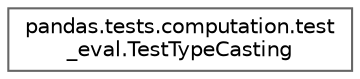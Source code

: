 digraph "Graphical Class Hierarchy"
{
 // LATEX_PDF_SIZE
  bgcolor="transparent";
  edge [fontname=Helvetica,fontsize=10,labelfontname=Helvetica,labelfontsize=10];
  node [fontname=Helvetica,fontsize=10,shape=box,height=0.2,width=0.4];
  rankdir="LR";
  Node0 [id="Node000000",label="pandas.tests.computation.test\l_eval.TestTypeCasting",height=0.2,width=0.4,color="grey40", fillcolor="white", style="filled",URL="$d7/d45/classpandas_1_1tests_1_1computation_1_1test__eval_1_1TestTypeCasting.html",tooltip=" "];
}
